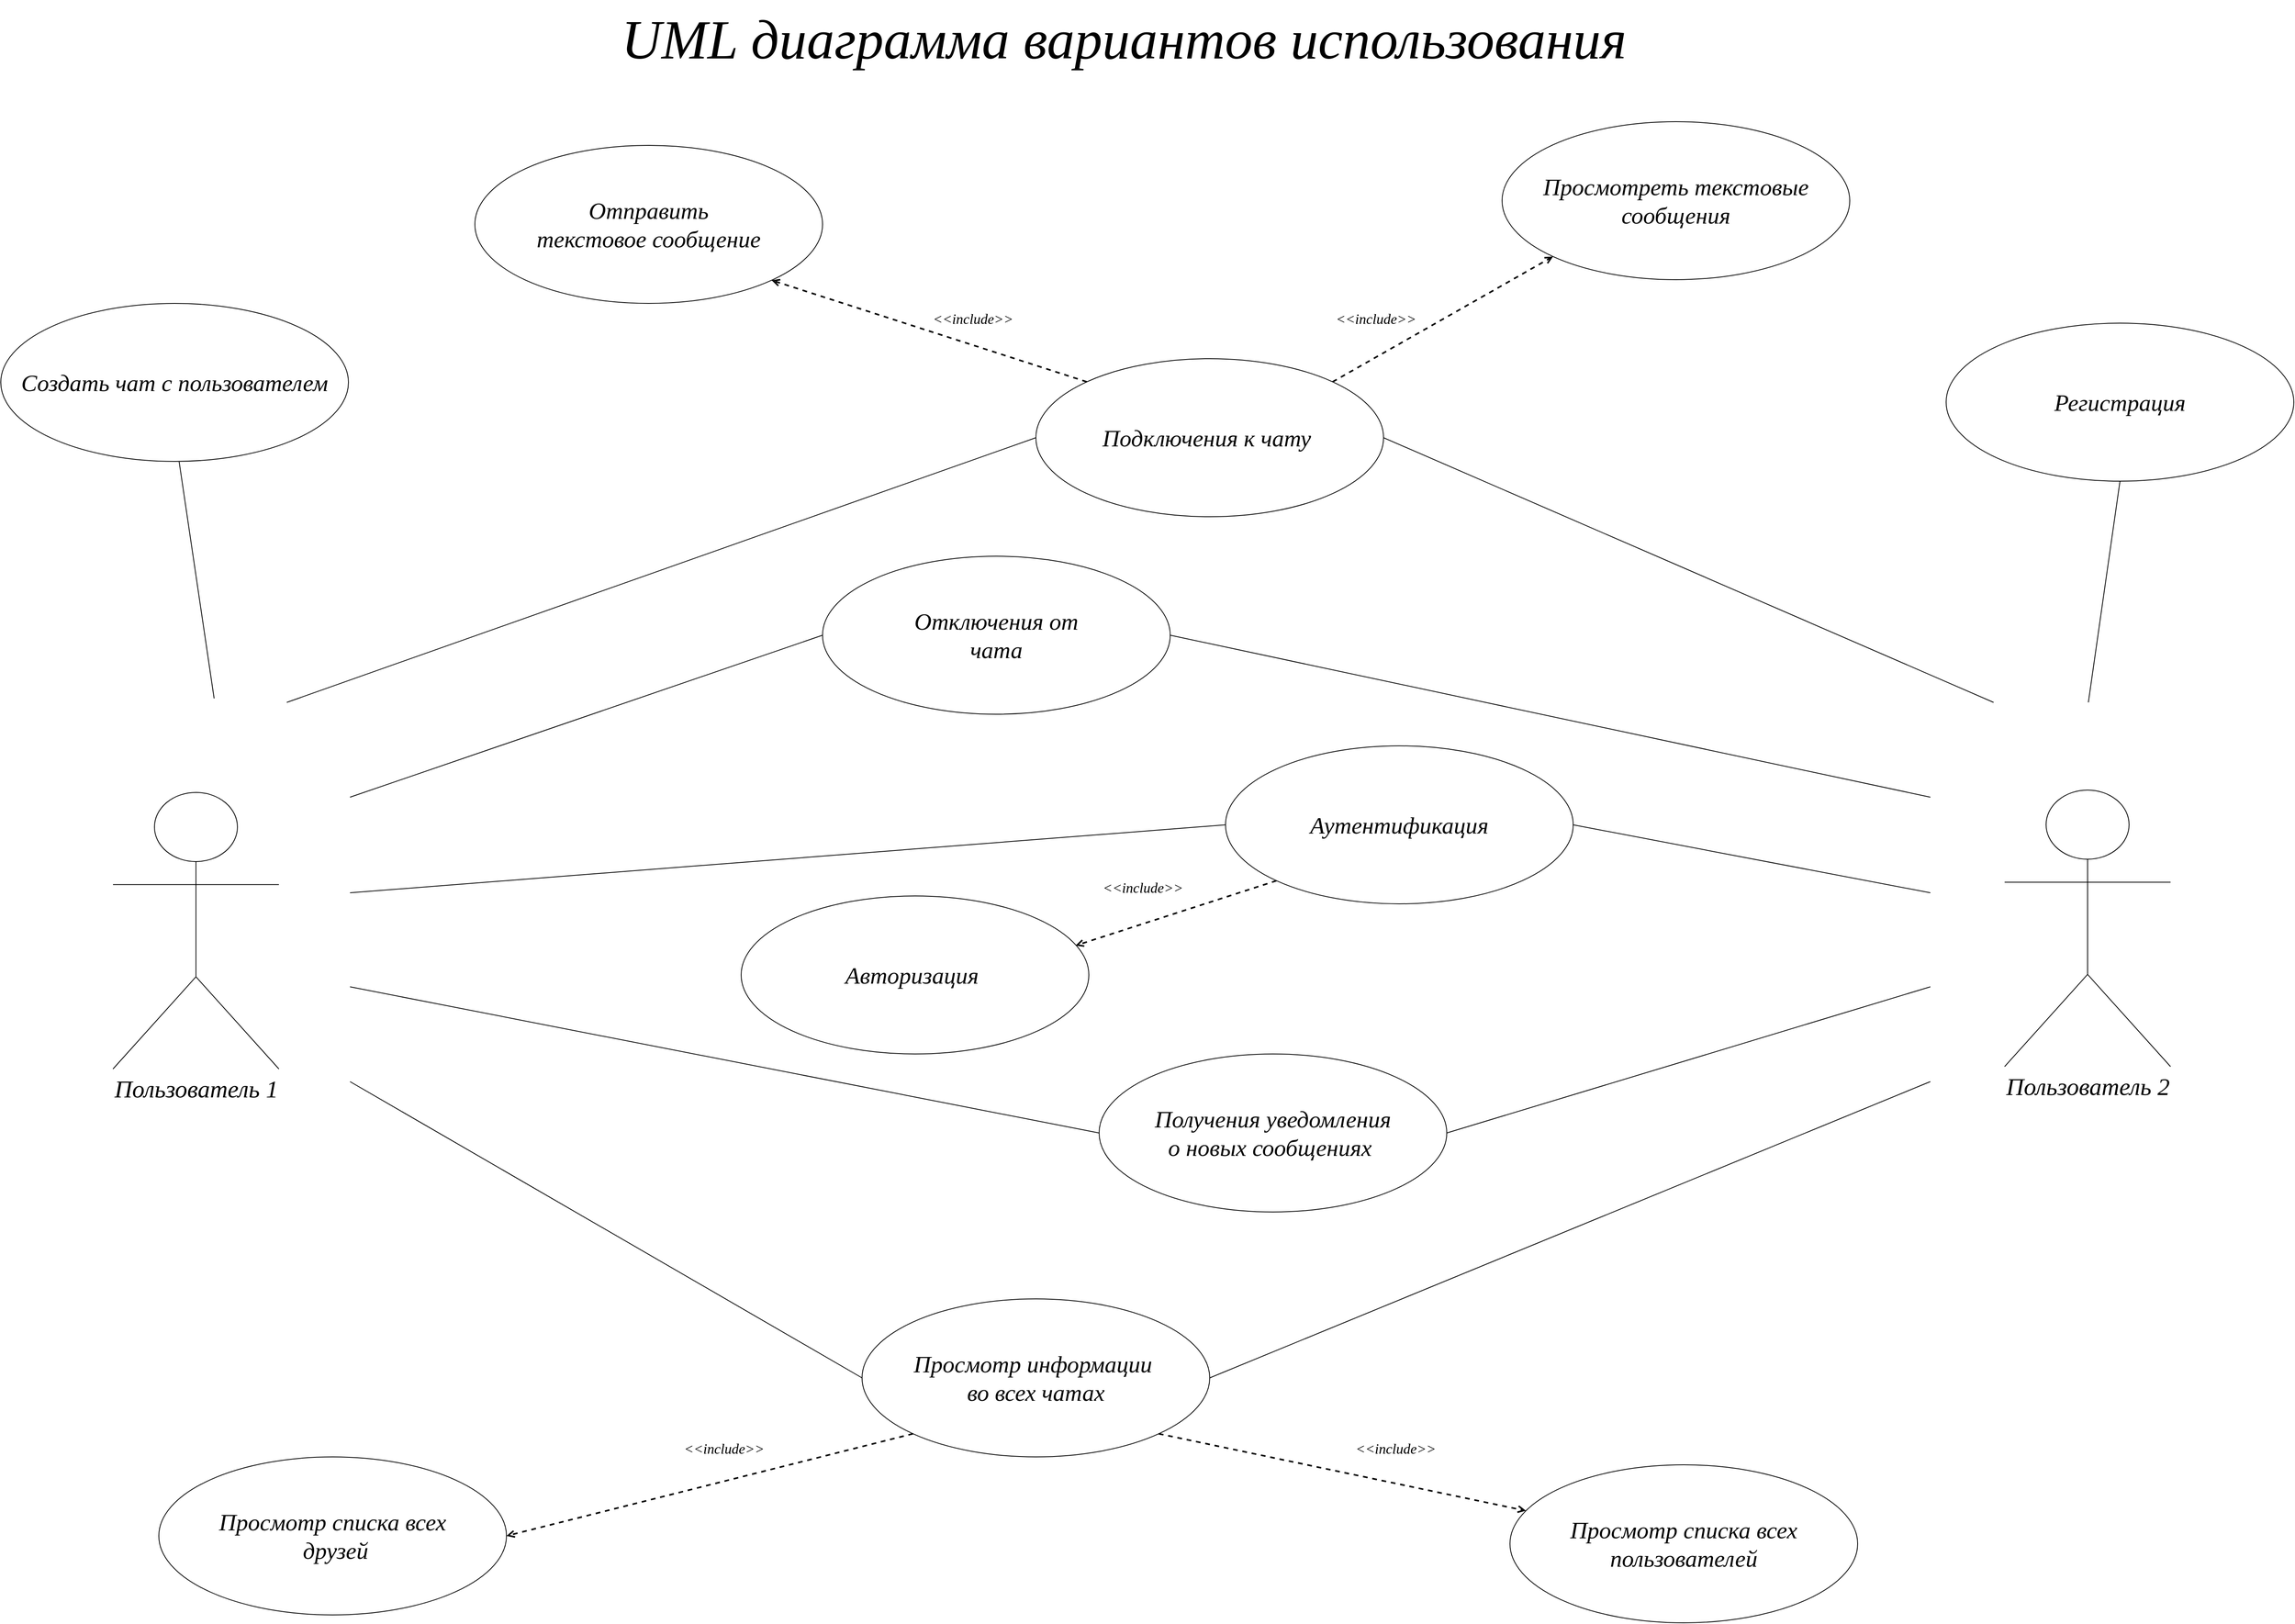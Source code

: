 <mxfile version="22.1.11" type="device">
  <diagram name="Страница — 1" id="RKi_icXz2-DhgMr9pO3O">
    <mxGraphModel dx="4029" dy="2366" grid="1" gridSize="10" guides="1" tooltips="1" connect="1" arrows="1" fold="1" page="1" pageScale="1" pageWidth="3300" pageHeight="2339" math="0" shadow="0">
      <root>
        <mxCell id="0" />
        <mxCell id="1" parent="0" />
        <mxCell id="yvXOFUWGFq0K7LZusgIt-1" value="&lt;font style=&quot;font-size: 31px;&quot;&gt;Пользователь 1&lt;/font&gt;" style="shape=umlActor;verticalLabelPosition=bottom;verticalAlign=top;html=1;outlineConnect=0;fontSize=16;fontFamily=GOST type B;fontStyle=2" parent="1" vertex="1">
          <mxGeometry x="362" y="1059" width="210" height="350" as="geometry" />
        </mxCell>
        <mxCell id="yvXOFUWGFq0K7LZusgIt-2" value="&lt;span style=&quot;font-size: 31px;&quot;&gt;Пользователь 2&lt;/span&gt;" style="shape=umlActor;verticalLabelPosition=bottom;verticalAlign=top;html=1;outlineConnect=0;fontSize=16;fontFamily=GOST type B;fontStyle=2" parent="1" vertex="1">
          <mxGeometry x="2756" y="1056" width="210" height="350" as="geometry" />
        </mxCell>
        <mxCell id="yvXOFUWGFq0K7LZusgIt-3" value="&lt;font style=&quot;font-size: 30px;&quot;&gt;Отправить &lt;br&gt;текстовое сообщение&lt;/font&gt;" style="ellipse;whiteSpace=wrap;html=1;fontSize=16;fontFamily=GOST type B;fontStyle=2" parent="1" vertex="1">
          <mxGeometry x="820" y="240" width="440" height="200" as="geometry" />
        </mxCell>
        <mxCell id="yvXOFUWGFq0K7LZusgIt-6" value="&lt;font style=&quot;font-size: 30px;&quot;&gt;Просмотреть текстовые сообщения&lt;/font&gt;" style="ellipse;whiteSpace=wrap;html=1;fontSize=16;fontFamily=GOST type B;fontStyle=2" parent="1" vertex="1">
          <mxGeometry x="2120" y="210" width="440" height="200" as="geometry" />
        </mxCell>
        <mxCell id="yvXOFUWGFq0K7LZusgIt-7" value="&lt;font style=&quot;font-size: 30px;&quot;&gt;Регистрация&lt;/font&gt;" style="ellipse;whiteSpace=wrap;html=1;fontSize=16;fontFamily=GOST type B;fontStyle=2" parent="1" vertex="1">
          <mxGeometry x="2682" y="465" width="440" height="200" as="geometry" />
        </mxCell>
        <mxCell id="yvXOFUWGFq0K7LZusgIt-9" value="&lt;font style=&quot;font-size: 30px;&quot;&gt;Аутентификация&lt;/font&gt;" style="ellipse;whiteSpace=wrap;html=1;fontSize=16;fontFamily=GOST type B;fontStyle=2" parent="1" vertex="1">
          <mxGeometry x="1770" y="1000" width="440" height="200" as="geometry" />
        </mxCell>
        <mxCell id="yvXOFUWGFq0K7LZusgIt-15" value="&lt;span style=&quot;font-size: 30px;&quot;&gt;Просмотр информации&amp;nbsp;&lt;br&gt;во всех чатах&lt;br&gt;&lt;/span&gt;" style="ellipse;whiteSpace=wrap;html=1;fontSize=16;fontFamily=GOST type B;fontStyle=2" parent="1" vertex="1">
          <mxGeometry x="1310" y="1700" width="440" height="200" as="geometry" />
        </mxCell>
        <mxCell id="yvXOFUWGFq0K7LZusgIt-17" value="&lt;font style=&quot;font-size: 30px;&quot;&gt;Создать&amp;nbsp;чат с пользователем&lt;br&gt;&lt;/font&gt;" style="ellipse;whiteSpace=wrap;html=1;fontSize=16;fontFamily=GOST type B;fontStyle=2" parent="1" vertex="1">
          <mxGeometry x="220" y="440" width="440" height="200" as="geometry" />
        </mxCell>
        <mxCell id="yvXOFUWGFq0K7LZusgIt-18" value="&lt;font style=&quot;font-size: 30px;&quot;&gt;Получения уведомления &lt;br&gt;о новых сообщениях&amp;nbsp;&lt;/font&gt;" style="ellipse;whiteSpace=wrap;html=1;fontSize=16;fontFamily=GOST type B;fontStyle=2" parent="1" vertex="1">
          <mxGeometry x="1610" y="1390" width="440" height="200" as="geometry" />
        </mxCell>
        <mxCell id="yvXOFUWGFq0K7LZusgIt-25" value="" style="endArrow=none;html=1;rounded=0;fontSize=12;startSize=8;endSize=8;curved=1;entryX=0;entryY=0.5;entryDx=0;entryDy=0;fontFamily=GOST type B;fontStyle=2" parent="1" target="yvXOFUWGFq0K7LZusgIt-9" edge="1">
          <mxGeometry width="50" height="50" relative="1" as="geometry">
            <mxPoint x="662" y="1186" as="sourcePoint" />
            <mxPoint x="1532" y="851" as="targetPoint" />
          </mxGeometry>
        </mxCell>
        <mxCell id="yvXOFUWGFq0K7LZusgIt-26" value="" style="endArrow=none;html=1;rounded=0;fontSize=12;startSize=8;endSize=8;curved=1;entryX=0;entryY=0.5;entryDx=0;entryDy=0;fontFamily=GOST type B;fontStyle=2" parent="1" target="yvXOFUWGFq0K7LZusgIt-15" edge="1">
          <mxGeometry width="50" height="50" relative="1" as="geometry">
            <mxPoint x="662" y="1425" as="sourcePoint" />
            <mxPoint x="1472.0" y="2015" as="targetPoint" />
          </mxGeometry>
        </mxCell>
        <mxCell id="yvXOFUWGFq0K7LZusgIt-28" value="" style="endArrow=none;html=1;rounded=0;fontSize=12;startSize=8;endSize=8;curved=1;entryX=0;entryY=0.5;entryDx=0;entryDy=0;fontFamily=GOST type B;fontStyle=2" parent="1" target="yvXOFUWGFq0K7LZusgIt-18" edge="1">
          <mxGeometry width="50" height="50" relative="1" as="geometry">
            <mxPoint x="662" y="1305" as="sourcePoint" />
            <mxPoint x="1532" y="1405" as="targetPoint" />
          </mxGeometry>
        </mxCell>
        <mxCell id="yvXOFUWGFq0K7LZusgIt-29" value="" style="endArrow=none;html=1;rounded=0;fontSize=12;startSize=8;endSize=8;curved=1;fontFamily=GOST type B;exitX=0.513;exitY=1.002;exitDx=0;exitDy=0;exitPerimeter=0;fontStyle=2" parent="1" source="yvXOFUWGFq0K7LZusgIt-17" edge="1">
          <mxGeometry width="50" height="50" relative="1" as="geometry">
            <mxPoint x="434.5" y="642" as="sourcePoint" />
            <mxPoint x="490" y="940" as="targetPoint" />
          </mxGeometry>
        </mxCell>
        <mxCell id="yvXOFUWGFq0K7LZusgIt-33" value="" style="endArrow=none;html=1;rounded=0;fontSize=12;startSize=8;endSize=8;curved=1;exitX=0.5;exitY=1;exitDx=0;exitDy=0;fontFamily=GOST type B;fontStyle=2" parent="1" source="yvXOFUWGFq0K7LZusgIt-7" edge="1">
          <mxGeometry width="50" height="50" relative="1" as="geometry">
            <mxPoint x="1982" y="895" as="sourcePoint" />
            <mxPoint x="2862" y="945" as="targetPoint" />
          </mxGeometry>
        </mxCell>
        <mxCell id="yvXOFUWGFq0K7LZusgIt-34" value="" style="endArrow=none;html=1;rounded=0;fontSize=12;startSize=8;endSize=8;curved=1;exitX=1;exitY=0.5;exitDx=0;exitDy=0;fontFamily=GOST type B;fontStyle=2" parent="1" source="yvXOFUWGFq0K7LZusgIt-9" edge="1">
          <mxGeometry width="50" height="50" relative="1" as="geometry">
            <mxPoint x="1812" y="1001" as="sourcePoint" />
            <mxPoint x="2662" y="1186" as="targetPoint" />
          </mxGeometry>
        </mxCell>
        <mxCell id="yvXOFUWGFq0K7LZusgIt-35" value="" style="endArrow=none;html=1;rounded=0;fontSize=12;startSize=8;endSize=8;curved=1;exitX=1;exitY=0.5;exitDx=0;exitDy=0;fontFamily=GOST type B;fontStyle=2" parent="1" source="yvXOFUWGFq0K7LZusgIt-15" edge="1">
          <mxGeometry width="50" height="50" relative="1" as="geometry">
            <mxPoint x="1992" y="2165" as="sourcePoint" />
            <mxPoint x="2662" y="1425" as="targetPoint" />
          </mxGeometry>
        </mxCell>
        <mxCell id="yvXOFUWGFq0K7LZusgIt-37" value="" style="endArrow=none;html=1;rounded=0;fontSize=12;startSize=8;endSize=8;curved=1;exitX=1;exitY=0.5;exitDx=0;exitDy=0;fontFamily=GOST type B;fontStyle=2" parent="1" source="yvXOFUWGFq0K7LZusgIt-18" edge="1">
          <mxGeometry width="50" height="50" relative="1" as="geometry">
            <mxPoint x="1882" y="1405" as="sourcePoint" />
            <mxPoint x="2662" y="1305" as="targetPoint" />
          </mxGeometry>
        </mxCell>
        <mxCell id="yvXOFUWGFq0K7LZusgIt-39" value="&lt;font style=&quot;font-size: 70px;&quot;&gt;UML диаграмма вариантов использования&lt;/font&gt;" style="text;html=1;align=center;verticalAlign=middle;resizable=0;points=[];autosize=1;strokeColor=none;fillColor=none;fontSize=40;fontFamily=GOST type B;fontStyle=2" parent="1" vertex="1">
          <mxGeometry x="1006" y="56" width="1270" height="100" as="geometry" />
        </mxCell>
        <mxCell id="eMedJIxuSSqrgAgGPM89-9" value="&lt;font style=&quot;font-size: 30px;&quot;&gt;Подключения к чату&amp;nbsp;&lt;/font&gt;" style="ellipse;whiteSpace=wrap;html=1;fontSize=16;fontFamily=GOST type B;fontStyle=2" parent="1" vertex="1">
          <mxGeometry x="1530" y="510" width="440" height="200" as="geometry" />
        </mxCell>
        <mxCell id="eMedJIxuSSqrgAgGPM89-10" value="" style="endArrow=none;html=1;rounded=0;fontSize=12;startSize=8;endSize=8;curved=1;entryX=0;entryY=0.5;entryDx=0;entryDy=0;fontFamily=GOST type B;fontStyle=2" parent="1" target="eMedJIxuSSqrgAgGPM89-9" edge="1">
          <mxGeometry width="50" height="50" relative="1" as="geometry">
            <mxPoint x="582" y="945" as="sourcePoint" />
            <mxPoint x="1542" y="1475" as="targetPoint" />
          </mxGeometry>
        </mxCell>
        <mxCell id="eMedJIxuSSqrgAgGPM89-11" value="" style="endArrow=none;html=1;rounded=0;fontSize=12;startSize=8;endSize=8;curved=1;exitX=1;exitY=0.5;exitDx=0;exitDy=0;fontFamily=GOST type B;fontStyle=2" parent="1" source="eMedJIxuSSqrgAgGPM89-9" edge="1">
          <mxGeometry width="50" height="50" relative="1" as="geometry">
            <mxPoint x="1892" y="1475" as="sourcePoint" />
            <mxPoint x="2742" y="945" as="targetPoint" />
          </mxGeometry>
        </mxCell>
        <mxCell id="eMedJIxuSSqrgAgGPM89-13" value="&lt;font style=&quot;font-size: 30px;&quot;&gt;Отключения от &lt;br&gt;чата&lt;/font&gt;" style="ellipse;whiteSpace=wrap;html=1;fontSize=16;fontFamily=GOST type B;fontStyle=2" parent="1" vertex="1">
          <mxGeometry x="1260" y="760" width="440" height="200" as="geometry" />
        </mxCell>
        <mxCell id="eMedJIxuSSqrgAgGPM89-14" value="" style="endArrow=none;html=1;rounded=0;fontSize=12;startSize=8;endSize=8;curved=1;entryX=0;entryY=0.5;entryDx=0;entryDy=0;fontFamily=GOST type B;fontStyle=2" parent="1" target="eMedJIxuSSqrgAgGPM89-13" edge="1">
          <mxGeometry width="50" height="50" relative="1" as="geometry">
            <mxPoint x="662" y="1065" as="sourcePoint" />
            <mxPoint x="1537" y="1575" as="targetPoint" />
          </mxGeometry>
        </mxCell>
        <mxCell id="eMedJIxuSSqrgAgGPM89-15" value="" style="endArrow=none;html=1;rounded=0;fontSize=12;startSize=8;endSize=8;curved=1;exitX=1;exitY=0.5;exitDx=0;exitDy=0;fontFamily=GOST type B;fontStyle=2" parent="1" source="eMedJIxuSSqrgAgGPM89-13" edge="1">
          <mxGeometry width="50" height="50" relative="1" as="geometry">
            <mxPoint x="1887" y="1575" as="sourcePoint" />
            <mxPoint x="2662" y="1065" as="targetPoint" />
          </mxGeometry>
        </mxCell>
        <mxCell id="NcFnU1oXduoGqtaf48Cy-1" value="&lt;font style=&quot;font-size: 30px;&quot;&gt;Просмотр списка всех пользователей&lt;/font&gt;" style="ellipse;whiteSpace=wrap;html=1;fontSize=16;fontFamily=GOST type B;fontStyle=2" parent="1" vertex="1">
          <mxGeometry x="2130" y="1910" width="440" height="200" as="geometry" />
        </mxCell>
        <mxCell id="NcFnU1oXduoGqtaf48Cy-3" value="&lt;font style=&quot;font-size: 30px;&quot;&gt;Просмотр списка всех&lt;br&gt;&amp;nbsp;друзей&lt;/font&gt;" style="ellipse;whiteSpace=wrap;html=1;fontSize=16;fontFamily=GOST type B;fontStyle=2" parent="1" vertex="1">
          <mxGeometry x="420" y="1900" width="440" height="200" as="geometry" />
        </mxCell>
        <mxCell id="NcFnU1oXduoGqtaf48Cy-5" value="&lt;font face=&quot;GOST type B&quot; style=&quot;font-size: 18px;&quot;&gt;&lt;span&gt;&amp;lt;&amp;lt;include&amp;gt;&amp;gt;&lt;/span&gt;&lt;/font&gt;" style="text;html=1;align=center;verticalAlign=middle;resizable=0;points=[];autosize=1;strokeColor=none;fillColor=none;fontStyle=2" parent="1" vertex="1">
          <mxGeometry x="1080" y="1870" width="110" height="40" as="geometry" />
        </mxCell>
        <mxCell id="NcFnU1oXduoGqtaf48Cy-6" value="" style="endArrow=open;html=1;rounded=0;endFill=0;dashed=1;strokeWidth=2;fontStyle=2;fontSize=33;exitX=1;exitY=0;exitDx=0;exitDy=0;entryX=0;entryY=1;entryDx=0;entryDy=0;" parent="1" source="eMedJIxuSSqrgAgGPM89-9" target="yvXOFUWGFq0K7LZusgIt-6" edge="1">
          <mxGeometry width="50" height="50" relative="1" as="geometry">
            <mxPoint x="1751" y="622" as="sourcePoint" />
            <mxPoint x="1912" y="475" as="targetPoint" />
          </mxGeometry>
        </mxCell>
        <mxCell id="NcFnU1oXduoGqtaf48Cy-7" value="&lt;font face=&quot;GOST type B&quot; style=&quot;font-size: 18px;&quot;&gt;&lt;span&gt;&amp;lt;&amp;lt;include&amp;gt;&amp;gt;&lt;/span&gt;&lt;/font&gt;" style="text;html=1;align=center;verticalAlign=middle;resizable=0;points=[];autosize=1;strokeColor=none;fillColor=none;fontStyle=2" parent="1" vertex="1">
          <mxGeometry x="1905" y="440" width="110" height="40" as="geometry" />
        </mxCell>
        <mxCell id="NcFnU1oXduoGqtaf48Cy-12" value="" style="endArrow=open;html=1;rounded=0;endFill=0;dashed=1;strokeWidth=2;fontStyle=2;fontSize=33;exitX=0;exitY=0;exitDx=0;exitDy=0;entryX=1;entryY=1;entryDx=0;entryDy=0;" parent="1" source="eMedJIxuSSqrgAgGPM89-9" target="yvXOFUWGFq0K7LZusgIt-3" edge="1">
          <mxGeometry width="50" height="50" relative="1" as="geometry">
            <mxPoint x="1576" y="628" as="sourcePoint" />
            <mxPoint x="1401" y="485" as="targetPoint" />
          </mxGeometry>
        </mxCell>
        <mxCell id="NcFnU1oXduoGqtaf48Cy-13" value="&lt;font face=&quot;GOST type B&quot; style=&quot;font-size: 18px;&quot;&gt;&lt;span&gt;&amp;lt;&amp;lt;include&amp;gt;&amp;gt;&lt;/span&gt;&lt;/font&gt;" style="text;html=1;align=center;verticalAlign=middle;resizable=0;points=[];autosize=1;strokeColor=none;fillColor=none;fontStyle=2" parent="1" vertex="1">
          <mxGeometry x="1395" y="440" width="110" height="40" as="geometry" />
        </mxCell>
        <mxCell id="NcFnU1oXduoGqtaf48Cy-15" value="" style="endArrow=open;html=1;rounded=0;endFill=0;dashed=1;strokeWidth=2;fontStyle=2;fontSize=33;exitX=1;exitY=1;exitDx=0;exitDy=0;" parent="1" source="yvXOFUWGFq0K7LZusgIt-15" target="NcFnU1oXduoGqtaf48Cy-1" edge="1">
          <mxGeometry width="50" height="50" relative="1" as="geometry">
            <mxPoint x="1802" y="1925" as="sourcePoint" />
            <mxPoint x="2060" y="1950" as="targetPoint" />
          </mxGeometry>
        </mxCell>
        <mxCell id="NcFnU1oXduoGqtaf48Cy-16" value="" style="endArrow=open;html=1;rounded=0;endFill=0;dashed=1;strokeWidth=2;fontStyle=2;fontSize=33;exitX=0;exitY=1;exitDx=0;exitDy=0;entryX=1;entryY=0.5;entryDx=0;entryDy=0;" parent="1" source="yvXOFUWGFq0K7LZusgIt-15" target="NcFnU1oXduoGqtaf48Cy-3" edge="1">
          <mxGeometry width="50" height="50" relative="1" as="geometry">
            <mxPoint x="1442" y="2322" as="sourcePoint" />
            <mxPoint x="1282" y="2035" as="targetPoint" />
          </mxGeometry>
        </mxCell>
        <mxCell id="NcFnU1oXduoGqtaf48Cy-18" value="&lt;font face=&quot;GOST type B&quot; style=&quot;font-size: 18px;&quot;&gt;&lt;span&gt;&amp;lt;&amp;lt;include&amp;gt;&amp;gt;&lt;/span&gt;&lt;/font&gt;" style="text;html=1;align=center;verticalAlign=middle;resizable=0;points=[];autosize=1;strokeColor=none;fillColor=none;fontStyle=2" parent="1" vertex="1">
          <mxGeometry x="1930" y="1870" width="110" height="40" as="geometry" />
        </mxCell>
        <mxCell id="HvtFO4G6ZBNFSusr1pbk-4" value="" style="endArrow=open;html=1;rounded=0;endFill=0;dashed=1;strokeWidth=2;fontStyle=2;fontSize=33;exitX=0;exitY=1;exitDx=0;exitDy=0;entryX=0.962;entryY=0.314;entryDx=0;entryDy=0;entryPerimeter=0;" parent="1" source="yvXOFUWGFq0K7LZusgIt-9" target="HvtFO4G6ZBNFSusr1pbk-5" edge="1">
          <mxGeometry width="50" height="50" relative="1" as="geometry">
            <mxPoint x="1912" y="1180" as="sourcePoint" />
            <mxPoint x="1606" y="1214" as="targetPoint" />
          </mxGeometry>
        </mxCell>
        <mxCell id="HvtFO4G6ZBNFSusr1pbk-5" value="&lt;font style=&quot;font-size: 30px;&quot;&gt;Авторизация&amp;nbsp;&lt;/font&gt;" style="ellipse;whiteSpace=wrap;html=1;fontSize=16;fontFamily=GOST type B;fontStyle=2" parent="1" vertex="1">
          <mxGeometry x="1157" y="1190" width="440" height="200" as="geometry" />
        </mxCell>
        <mxCell id="HvtFO4G6ZBNFSusr1pbk-6" value="&lt;font face=&quot;GOST type B&quot; style=&quot;font-size: 18px;&quot;&gt;&lt;span&gt;&amp;lt;&amp;lt;include&amp;gt;&amp;gt;&lt;/span&gt;&lt;/font&gt;" style="text;html=1;align=center;verticalAlign=middle;resizable=0;points=[];autosize=1;strokeColor=none;fillColor=none;fontStyle=2" parent="1" vertex="1">
          <mxGeometry x="1610" y="1160" width="110" height="40" as="geometry" />
        </mxCell>
      </root>
    </mxGraphModel>
  </diagram>
</mxfile>
